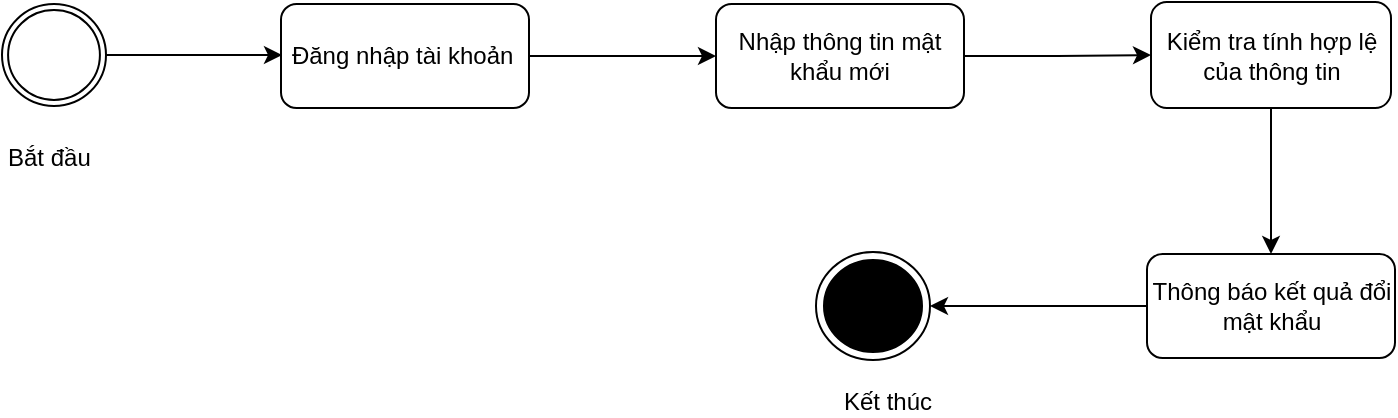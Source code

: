 <mxfile version="10.7.5" type="device"><diagram id="kXTuWKe_ZjiL9F1_kYAx" name="Page-1"><mxGraphModel dx="824" dy="496" grid="0" gridSize="10" guides="1" tooltips="1" connect="1" arrows="1" fold="1" page="0" pageScale="1" pageWidth="850" pageHeight="1100" math="0" shadow="0"><root><mxCell id="0"/><mxCell id="1" parent="0"/><mxCell id="aTjG-G8Yq4hPKzh0PHLS-2" style="edgeStyle=orthogonalEdgeStyle;rounded=0;orthogonalLoop=1;jettySize=auto;html=1;" edge="1" parent="1" source="aTjG-G8Yq4hPKzh0PHLS-3"><mxGeometry relative="1" as="geometry"><mxPoint x="207" y="87.5" as="targetPoint"/></mxGeometry></mxCell><mxCell id="aTjG-G8Yq4hPKzh0PHLS-3" value="" style="shape=mxgraph.bpmn.shape;html=1;verticalLabelPosition=bottom;labelBackgroundColor=#ffffff;verticalAlign=top;align=center;perimeter=ellipsePerimeter;outlineConnect=0;outline=throwing;symbol=general;" vertex="1" parent="1"><mxGeometry x="67" y="62" width="52" height="51" as="geometry"/></mxCell><mxCell id="aTjG-G8Yq4hPKzh0PHLS-4" style="edgeStyle=orthogonalEdgeStyle;rounded=0;orthogonalLoop=1;jettySize=auto;html=1;" edge="1" parent="1" source="aTjG-G8Yq4hPKzh0PHLS-5" target="aTjG-G8Yq4hPKzh0PHLS-7"><mxGeometry relative="1" as="geometry"/></mxCell><mxCell id="aTjG-G8Yq4hPKzh0PHLS-5" value="Đăng nhập tài khoản&amp;nbsp;" style="rounded=1;whiteSpace=wrap;html=1;" vertex="1" parent="1"><mxGeometry x="206.5" y="62" width="124" height="52" as="geometry"/></mxCell><mxCell id="aTjG-G8Yq4hPKzh0PHLS-6" style="edgeStyle=orthogonalEdgeStyle;rounded=0;orthogonalLoop=1;jettySize=auto;html=1;entryX=0;entryY=0.5;entryDx=0;entryDy=0;" edge="1" parent="1" source="aTjG-G8Yq4hPKzh0PHLS-7" target="aTjG-G8Yq4hPKzh0PHLS-9"><mxGeometry relative="1" as="geometry"/></mxCell><mxCell id="aTjG-G8Yq4hPKzh0PHLS-7" value="Nhập thông tin mật khẩu mới" style="rounded=1;whiteSpace=wrap;html=1;" vertex="1" parent="1"><mxGeometry x="424" y="62" width="124" height="52" as="geometry"/></mxCell><mxCell id="aTjG-G8Yq4hPKzh0PHLS-17" style="edgeStyle=orthogonalEdgeStyle;rounded=0;orthogonalLoop=1;jettySize=auto;html=1;" edge="1" parent="1" source="aTjG-G8Yq4hPKzh0PHLS-9" target="aTjG-G8Yq4hPKzh0PHLS-14"><mxGeometry relative="1" as="geometry"/></mxCell><mxCell id="aTjG-G8Yq4hPKzh0PHLS-9" value="Kiểm tra tính hợp lệ của thông tin" style="rounded=1;whiteSpace=wrap;html=1;" vertex="1" parent="1"><mxGeometry x="641.5" y="61" width="120" height="53" as="geometry"/></mxCell><mxCell id="aTjG-G8Yq4hPKzh0PHLS-10" value="" style="ellipse;shape=endState;fillColor=#000000;strokeColor=#000000;html=1;" vertex="1" parent="1"><mxGeometry x="474" y="186" width="57" height="54" as="geometry"/></mxCell><mxCell id="aTjG-G8Yq4hPKzh0PHLS-11" value="Bắt đầu&lt;br&gt;&lt;br&gt;" style="text;html=1;resizable=0;points=[];autosize=1;align=left;verticalAlign=top;spacingTop=-4;" vertex="1" parent="1"><mxGeometry x="68" y="129" width="51" height="28" as="geometry"/></mxCell><mxCell id="aTjG-G8Yq4hPKzh0PHLS-12" value="Kết thúc" style="text;html=1;resizable=0;points=[];autosize=1;align=left;verticalAlign=top;spacingTop=-4;" vertex="1" parent="1"><mxGeometry x="486" y="251" width="54" height="14" as="geometry"/></mxCell><mxCell id="aTjG-G8Yq4hPKzh0PHLS-22" value="" style="edgeStyle=orthogonalEdgeStyle;rounded=0;orthogonalLoop=1;jettySize=auto;html=1;entryX=1;entryY=0.5;entryDx=0;entryDy=0;" edge="1" parent="1" source="aTjG-G8Yq4hPKzh0PHLS-14" target="aTjG-G8Yq4hPKzh0PHLS-10"><mxGeometry relative="1" as="geometry"><mxPoint x="559.5" y="213" as="targetPoint"/></mxGeometry></mxCell><mxCell id="aTjG-G8Yq4hPKzh0PHLS-14" value="Thông báo kết quả đổi mật khẩu" style="rounded=1;whiteSpace=wrap;html=1;" vertex="1" parent="1"><mxGeometry x="639.5" y="187" width="124" height="52" as="geometry"/></mxCell></root></mxGraphModel></diagram></mxfile>